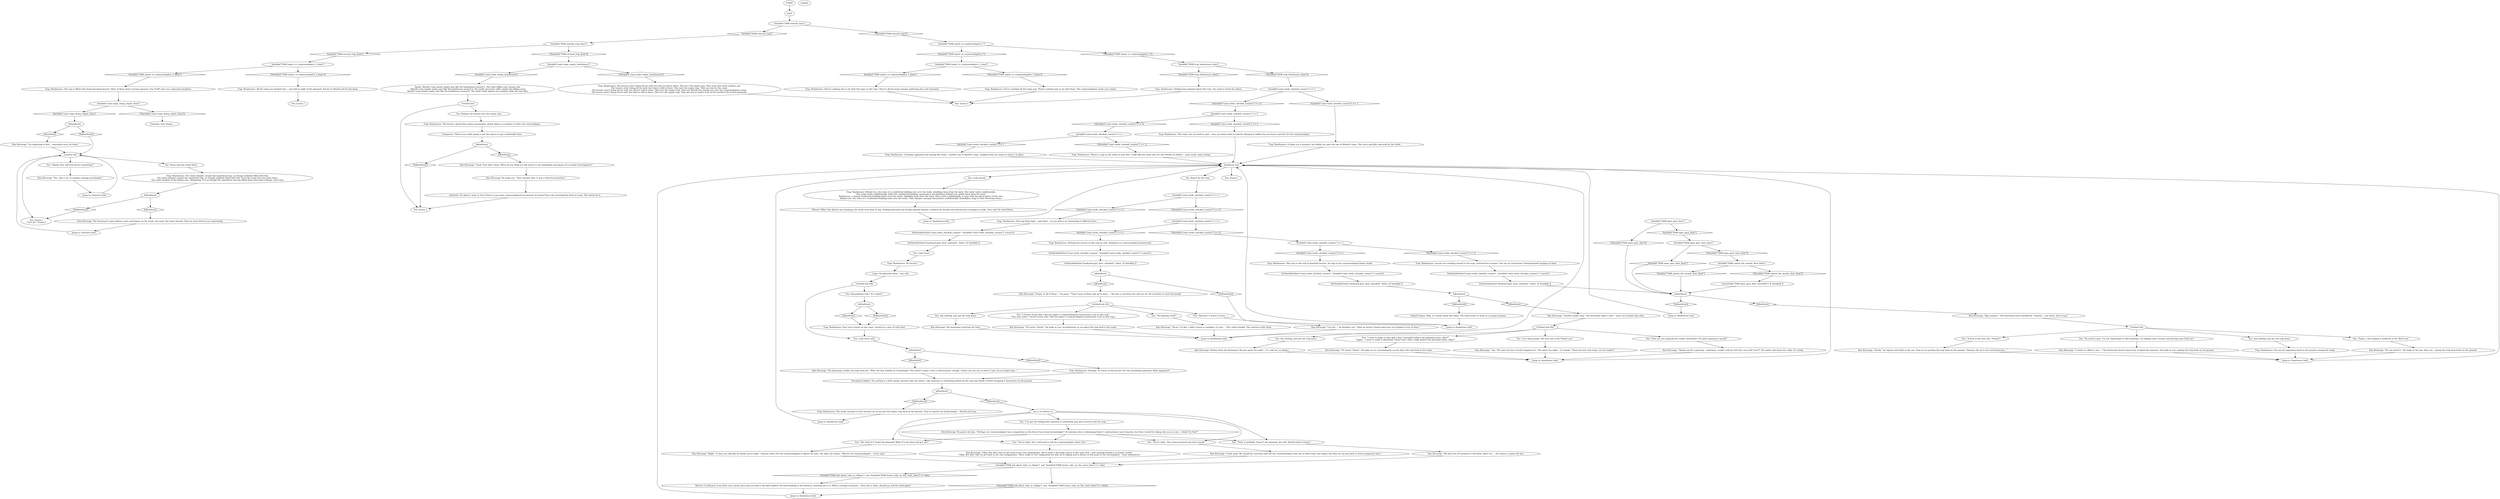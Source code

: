# COAST ORB / reeds by feld
# These reeds are somewhere near Feld. The interactable reeds you can search when Morell tells you to check the phasmid traps. There are traps in these reeds.
# ==================================================
digraph G {
	  0 [label="START"];
	  1 [label="input"];
	  2 [label="You: Look around."];
	  3 [label="You: Say nothing, just put the trap down."];
	  4 [label="Kim Kitsuragi: \"No you weren't.\" He looks at the sea, then you -- laying the trap back down on the ground."];
	  5 [label="Kim Kitsuragi: \"I meant no offence, just...\" The lieutenant doesn't know how to finish the sentence. He looks at you, putting the trap back on the ground."];
	  6 [label="Trap: Boathouses: You set the apparatus back on the ground, among the reeds."];
	  7 [label="Variable[\"coast.reeds_checked_counter\"] == 2"];
	  8 [label="Variable[\"coast.reeds_checked_counter\"] == 2", shape=diamond];
	  9 [label="!(Variable[\"coast.reeds_checked_counter\"] == 2)", shape=diamond];
	  10 [label="IsKimHere()"];
	  11 [label="IsKimHere()", shape=diamond];
	  12 [label="!(IsKimHere())", shape=diamond];
	  13 [label="Jump to: [boathouse hub]"];
	  14 [label="You: Pause and just stand there."];
	  15 [label="Variable[\"TASK.open_gary_door_done\"]"];
	  16 [label="Variable[\"TASK.open_gary_door_done\"]", shape=diamond];
	  17 [label="!(Variable[\"TASK.open_gary_door_done\"])", shape=diamond];
	  18 [label="Variable[\"coast.reeds_checked_counter\"] == 3"];
	  19 [label="Variable[\"coast.reeds_checked_counter\"] == 3", shape=diamond];
	  20 [label="!(Variable[\"coast.reeds_checked_counter\"] == 3)", shape=diamond];
	  21 [label="Trap: Boathouses: There's a trap in the reeds at your feet. Looks like the same one you saw Morell set before -- same mesh, same wiring."];
	  22 [label="You: \"Let's keep going. The next one is the *lucky* one.\""];
	  23 [label="Untitled hub (02)"];
	  24 [label="Jump to: [boathouse hub]"];
	  25 [label="Jump to: [boathouse hub]"];
	  26 [label="You: [Leave.]\n\"Let's go.\" [Leave.]"];
	  27 [label="Kim Kitsuragi: \"Good. Now that's done. When do you think we will return to our impending apocalypse of a murder investigation?\""];
	  28 [label="Composure: They're not really going to get the chance to get comfortable here."];
	  29 [label="boathouse hub"];
	  30 [label="You: [Leave.]"];
	  31 [label="Trap: Boathouses: No locusts!"];
	  32 [label="Kim Kitsuragi: \"Yup. The next one has a *crab* trapped in it.\" He raises his collar -- it's windy. \"These are just crab traps, you do realize?\""];
	  33 [label="SetVariableValue(\"backyard.gary_door_unlocked\", false) --[[ Variable[ ]]"];
	  34 [label="Variable[\"TASK.restock_trap_done\"]"];
	  35 [label="Variable[\"TASK.restock_trap_done\"]", shape=diamond];
	  36 [label="!(Variable[\"TASK.restock_trap_done\"])", shape=diamond];
	  37 [label="Trap: Boathouses: The locusts aren't doing all too well, but they're still in there. This isn't the empty trap. That must have been another one.\nThe locusts aren't doing all too well, but they're still in there. This isn't the empty trap. That one was by the canal.\nThe locusts aren't doing all too well, but they're still in there. This isn't the empty trap. That one Morell was setting up, near the cryptozoologists camp.\nThe locusts aren't doing all too well, but they're still in there. This isn't the empty trap. That one was in Land's End, in the northern tip of this peninsula."];
	  38 [label="endhub"];
	  39 [label="Trap: Boathouses: A familiar apparatus lies among the reeds -- another one of Morell's traps, weighed down by stones to keep it in place."];
	  40 [label="Trap: Boathouses: This trap's not too hard to spot -- once you know what to look for. Keeping it hidden has not been a priority for the cryptozoologist."];
	  41 [label="Variable[\"TASK.trap_boathouses_done\"]"];
	  42 [label="Variable[\"TASK.trap_boathouses_done\"]", shape=diamond];
	  43 [label="!(Variable[\"TASK.trap_boathouses_done\"])", shape=diamond];
	  44 [label="You: Look closer."];
	  45 [label="Jump to: [boathouse hub]"];
	  46 [label="SetVariableValue(\"backyard.gary_door_unlocked\", false) --[[ Variable[ ]]"];
	  47 [label="Kim Kitsuragi: \"I'm beginning to feel... somewhat sorry for them.\""];
	  48 [label="IsKimHere()"];
	  49 [label="IsKimHere()", shape=diamond];
	  50 [label="!(IsKimHere())", shape=diamond];
	  51 [label="Kim Kitsuragi: \"Always up for a good jog -- otherwise, would I still be *on* this case with *you*?\" He smiles and raises his collar. It's windy."];
	  52 [label="Trap: Boathouses: Your voice echoes on the coast, carried by a gust of cold wind."];
	  53 [label="You: \"I do get the feeling that someone or something may have messed with the trap...\""];
	  54 [label="Variable[\"TASK.report_to_cryptozoologists_1_done\"]"];
	  55 [label="Variable[\"TASK.report_to_cryptozoologists_1_done\"]", shape=diamond];
	  56 [label="!(Variable[\"TASK.report_to_cryptozoologists_1_done\"])", shape=diamond];
	  57 [label="You: [Leave.]"];
	  58 [label="You: \"No need to grin. I'm not *expecting* to find anything. I'm helping some citizens and getting some fresh air.\""];
	  59 [label="Inland Empire: Man, it's lonely doing this alone. The wind seems to howl in a strange manner..."];
	  60 [label="Kim Kitsuragi: \"No-no. I'm fine. I didn't mean to complain, it's just...\" He's short-winded. The sentence ends there."];
	  61 [label="Untitled hub (08)"];
	  62 [label="IsKimHere()"];
	  63 [label="IsKimHere()", shape=diamond];
	  64 [label="!(IsKimHere())", shape=diamond];
	  65 [label="You: (Immediately yell.) \"It's empty!\""];
	  66 [label="Trap: Boathouses: Nothing. No traces of the locusts *or* the Insulindian phasmid. What happened?"];
	  67 [label="Perception (Sight): The netting is a little untidy, messier than the others. Like someone or something picked up the trap and shook it before dropping it back down on the ground."];
	  68 [label="Kim Kitsuragi: \"We did *sort of* promise to tell them, didn't we...\" He seems to regret the fact."];
	  69 [label="Kim Kitsuragi: \"Yes. Like a cat, or another teenage psychopath.\""];
	  71 [label="IsKimHere()"];
	  72 [label="IsKimHere()", shape=diamond];
	  73 [label="!(IsKimHere())", shape=diamond];
	  74 [label="SetVariableValue(\"coast.reeds_checked_counter\", Variable[\"coast.reeds_checked_counter\"] +once(1)) "];
	  75 [label="Jump to: [remorse hub]"];
	  76 [label="Trap: Boathouses: Behind you, the ruins of a residential building rise over the reeds, shielding them from the wind. The reeds rustle confidentially.\nThe reeds rustle confidentially, while the residential building, menacing in the darkness behind you, shield them from the wind.\nBehind you, a ruined residential building looms over the reeds, shielding them from the wind. They rustle confidentially, in tune with the pitter-patter of the rain.\nBehind you, the ruins of a residential building loom over the reeds. They whisper amongst themselves confidentially. Snowflakes cling to their shivering stems."];
	  77 [label="Jump to: [boathouse hub]"];
	  78 [label="You: \"But what if it *was* the phasmid? What if it ate them and got out?\""];
	  79 [label="Kim Kitsuragi: \"Right.\" It does not look like he thinks you're right. \"Anyway, that's for the cryptozoologists to figure out now.\" He adds, for clarity: \"*We're* not cryptozoologists -- we're cops.\""];
	  80 [label="Trap: Boathouses: You've checked all the traps now. There's nothing else to do with them. The cryptozoologists await your report."];
	  81 [label="IsKimHere()"];
	  82 [label="IsKimHere()", shape=diamond];
	  83 [label="!(IsKimHere())", shape=diamond];
	  84 [label="You: \"Bummer it wasn't in here...\""];
	  85 [label="Kim Kitsuragi: \"I'm just...\" he breathes out. \"Glad we haven't found some poor cat trapped in one of these.\""];
	  86 [label="IsKimHere()"];
	  87 [label="IsKimHere()", shape=diamond];
	  88 [label="!(IsKimHere())", shape=diamond];
	  89 [label="You: \"You're right. This crypto-research has been stupid.\""];
	  90 [label="Kim Kitsuragi: \"Okay. But after that we get back to our own assignments. We've done a thorough survey of the coast now -- just running around is no longer useful.\"\n\"Okay. But after that we get back to our own assignments. There really is *no* explanation for why we're taking such a detour at this point in the investigation -- none whatsoever.\""];
	  91 [label="Kim Kitsuragi: The lieutenant's gaze follows yours and lingers on the reeds, the sand, the water beyond. Then he turns back to you expectantly."];
	  92 [label="Kim Kitsuragi: Neither does the lieutenant. He just raises his collar -- it's cold out, as always."];
	  93 [label="Kim Kitsuragi: He purses his lips. \"Perhaps our cryptozoologists have competition in the form of an actual entomologist? Or someone else is sabotaging them? I could present more theories, but then I would be taking this on as a case -- which I'm *not*.\""];
	  94 [label="Jump to: [boathouse hub]"];
	  95 [label="Trap: Boathouses: The trap is filled with dead and dying locusts. Most of them aren't moving anymore. You *still* can't see a phasmid anywhere."];
	  96 [label="You: [Leave.]"];
	  97 [label="Trap: Boathouses: All the traps are stocked now -- and still no sight of the phasmid. Return to Morell and let him know."];
	  98 [label="Variable[\"coast.reeds_checked_counter\"] == 3"];
	  99 [label="Variable[\"coast.reeds_checked_counter\"] == 3", shape=diamond];
	  100 [label="!(Variable[\"coast.reeds_checked_counter\"] == 3)", shape=diamond];
	  101 [label="You: Say nothing, just put the trap down."];
	  102 [label="Jump to: [boathouse hub]"];
	  103 [label="You: \"Damn, I was hoping it would be in the *first* one.\""];
	  104 [label="Trap: Boathouses: It takes you a moment, but finally you spot the last of Morell's traps. This one's partially obscured by the reeds..."];
	  105 [label="Trap: Boathouses: Nothing but locusts in this trap as well. Definitely no cryptozoological monstrosity."];
	  106 [label="see_it_to_believe_it"];
	  107 [label="Kim Kitsuragi: \"Good, good. We should be courteous and tell the cryptozoologists that one of their traps was empty, but then we can get back to *our* assignment here.\""];
	  108 [label="You: \"Yeah, it probably *wasn't* the phasmid, but still. Morell needs to know.\""];
	  109 [label="Untitled hub"];
	  110 [label="Kim Kitsuragi: He stops you. \"Don't answer that. It was a rhetorical question.\""];
	  111 [label="Variable[\"TASK.open_gary_door\"]"];
	  112 [label="Variable[\"TASK.open_gary_door\"]", shape=diamond];
	  113 [label="!(Variable[\"TASK.open_gary_door\"])", shape=diamond];
	  114 [label="Variable[\"coast.reeds_checked_counter\"] == 2"];
	  115 [label="Variable[\"coast.reeds_checked_counter\"] == 2", shape=diamond];
	  116 [label="!(Variable[\"coast.reeds_checked_counter\"] == 2)", shape=diamond];
	  117 [label="Trap: Boathouses: Nothing has changed about this trap. You need to check the others."];
	  118 [label="You: \"I want to make it clear that I don't *actually* believe the phasmid exists, okay?\"\n\"Again -- I want to make it absolutely *clear* that I don't really believe the phasmid exists, okay?\""];
	  119 [label="SetVariableValue(\"coast.reeds_checked_counter\", Variable[\"coast.reeds_checked_counter\"] +once(1)) "];
	  120 [label="Variable[\"TASK.report_to_cryptozoologists_3_done\"]"];
	  121 [label="Variable[\"TASK.report_to_cryptozoologists_3_done\"]", shape=diamond];
	  122 [label="!(Variable[\"TASK.report_to_cryptozoologists_3_done\"])", shape=diamond];
	  123 [label="Variable[\"coast.traps_empty_boathouses\"]"];
	  124 [label="Variable[\"coast.traps_empty_boathouses\"]", shape=diamond];
	  125 [label="!(Variable[\"coast.traps_empty_boathouses\"])", shape=diamond];
	  126 [label="You: \"Maybe they will still attract something?\""];
	  127 [label="Jump to: [boathouse hub]"];
	  128 [label="Variable[\"coast.reeds_checked_counter\"] == 1"];
	  129 [label="Variable[\"coast.reeds_checked_counter\"] == 1", shape=diamond];
	  130 [label="!(Variable[\"coast.reeds_checked_counter\"] == 1)", shape=diamond];
	  131 [label="Trap: Boathouses: This trap is also full of panicked locusts. No sign of any cryptozoological beast inside."];
	  132 [label="You: Say nothing, just put the trap down."];
	  133 [label="You: \"I *must* stress that I did not expect a cryptozoological monstrosity to be in this trap.\"\n\"One more time, I *must* stress that I did not expect a cryptozoological monstrosity to be in this trap.\""];
	  134 [label="Kim Kitsuragi: The lieutenant studies the trap with you. \"Well, the bait worked on *something*. This doesn't mean it was a reed-monster, though. Unless you see one in there? I just see an empty trap...\""];
	  135 [label="SetVariableValue(\"coast.reeds_checked_counter\", Variable[\"coast.reeds_checked_counter\"] +once(1)) "];
	  136 [label="CancelTask(\"TASK.open_gary_door_cancelled\")--[[ Variable[ ]]"];
	  137 [label="Kim Kitsuragi: \"Big surprise.\" The lieutenant grins mirthlessly. \"Anyway -- one down, three to go.\""];
	  138 [label="You: \"It'll be in the next one. *Surely*.\""];
	  139 [label="Variable[\"coast.reeds_checked_counter\"] == 1"];
	  140 [label="Variable[\"coast.reeds_checked_counter\"] == 1", shape=diamond];
	  141 [label="!(Variable[\"coast.reeds_checked_counter\"] == 1)", shape=diamond];
	  142 [label="Kim Kitsuragi: The lieutenant stretches his back."];
	  143 [label="You: Look closer still."];
	  144 [label="Variable[\"TASK.ask_about_ruby_in_village\"]  and  Variable[\"TASK.locate_ruby_on_the_coast_done\"] == false"];
	  145 [label="Variable[\"TASK.ask_about_ruby_in_village\"]  and  Variable[\"TASK.locate_ruby_on_the_coast_done\"] == false", shape=diamond];
	  146 [label="!(Variable[\"TASK.ask_about_ruby_in_village\"]  and  Variable[\"TASK.locate_ruby_on_the_coast_done\"] == false)", shape=diamond];
	  147 [label="Jump to: [remorse hub]"];
	  148 [label="Trap: Boathouses: There's nothing else to do with the traps at this time. They're all just lying around, gathering dust and rainwater."];
	  149 [label="Kim Kitsuragi: \"Another empty trap,\" the lieutenant takes a note -- more out of habit than duty."];
	  150 [label="You: \"You're right. But I still need to tell the cryptozoologists about this.\""];
	  151 [label="SetVariableValue(\"backyard.gary_door_unlocked\", false) --[[ Variable[ ]]"];
	  152 [label="Authority: He doesn't want to, but if there is one more cryptozoological run-around, he *must* force the investigation back on track. This better be it..."];
	  153 [label="You: [Leave.]"];
	  154 [label="You: Reach for the trap."];
	  155 [label="Untitled hub"];
	  156 [label="Kim Kitsuragi: \"Surely,\" he repeats and looks at the sea, then at you putting the trap back on the ground. \"Anyway, the air is nice and fresh here...\""];
	  157 [label="Trap: Boathouses: The trap feels light -- and silent -- as you pick it up. Something is different here..."];
	  158 [label="You: \"You getting tired?\""];
	  159 [label="IsKimHere()"];
	  160 [label="IsKimHere()", shape=diamond];
	  161 [label="!(IsKimHere())", shape=diamond];
	  162 [label="IsKimHere()"];
	  163 [label="IsKimHere()", shape=diamond];
	  164 [label="!(IsKimHere())", shape=diamond];
	  165 [label="Empathy: Poor things..."];
	  166 [label="Variable[\"TASK.unlock_the_weasle_door_done\"]"];
	  167 [label="Variable[\"TASK.unlock_the_weasle_door_done\"]", shape=diamond];
	  168 [label="!(Variable[\"TASK.unlock_the_weasle_door_done\"])", shape=diamond];
	  169 [label="Shivers: When this district was booming, the reeds were kept at bay. Nothing obscured the freshly painted façades, nowhere for drunks and adventurous teenagers to hide. Now only the wind blows..."];
	  170 [label="Kim Kitsuragi: \"Of course. Noted.\" He looks at you, incredulously, as you place the trap back in the reeds."];
	  171 [label="Kim Kitsuragi: \"Empty as all of them...\" he pants. \"*One* more of these and we're done...\" His face is red from the cold sea air. He crouches to catch his breath."];
	  172 [label="Untitled hub (02)"];
	  173 [label="Kim Kitsuragi: \"Of course. Noted.\" He looks at you, incredulously, as you place the trap back in the reeds."];
	  174 [label="SetVariableValue(\"backyard.gary_door_unlocked\", false) --[[ Variable[ ]]"];
	  175 [label="Variable[\"coast.traps_dying_regret_done\"]"];
	  176 [label="Variable[\"coast.traps_dying_regret_done\"]", shape=diamond];
	  177 [label="!(Variable[\"coast.traps_dying_regret_done\"])", shape=diamond];
	  178 [label="Trap: Boathouses: The reeds whisper around the sepulchral trap, as though suddenly filled with fear.\nThe reeds whisper around the sepulchral trap, as though suddenly filled with fear. Even the snow does not quiet them.\nThe reeds shudder in the falling rain, whispering. It is as though the sepulchral trap has filled them with some strange, novel fear."];
	  179 [label="Reeds: Morell's trap stands empty, just like the boathouses around it. The wind ruffles your sweaty hair.\n Morell's trap stands empty, just like the boathouses around it. The reeds susurrate softly amidst the falling snow.\nMorell's trap stands empty, just like the boathouses around it. The reeds chafe against one another while the rain falls."];
	  180 [label="You: Release the locusts into the empty trap."];
	  181 [label="Variable[\"TASK.report_to_cryptozoologists_1\"]"];
	  182 [label="Variable[\"TASK.report_to_cryptozoologists_1\"]", shape=diamond];
	  183 [label="!(Variable[\"TASK.report_to_cryptozoologists_1\"])", shape=diamond];
	  184 [label="Trap: Boathouses: Locusts are crawling around in the trap, confused but uneaten. You see no carnivorous *reed-phasmid* gorging on them."];
	  185 [label="You: \"How are you enjoying the cardio, lieutenant? I'm quite enjoying it myself.\""];
	  186 [label="Trap: Boathouses: The reeds continue to hiss around you as you put the empty trap back on the ground. Time to consult the professionals -- Morell and Lena."];
	  187 [label="Logic: No phasmid either -- but still..."];
	  188 [label="Shivers: A cold gust of air dries your sweaty face and you look to the dark shadow the Feld building in the distance, drawing you to it. What a strange sensation... Once this is done, should you ask the wind again?"];
	  189 [label="SetVariableValue(\"coast.reeds_checked_counter\", Variable[\"coast.reeds_checked_counter\"] +once(1)) "];
	  190 [label="Variable[\"TASK.restock_trap\"]"];
	  191 [label="Variable[\"TASK.restock_trap\"]", shape=diamond];
	  192 [label="!(Variable[\"TASK.restock_trap\"])", shape=diamond];
	  193 [label="IsKimHere()"];
	  194 [label="IsKimHere()", shape=diamond];
	  195 [label="!(IsKimHere())", shape=diamond];
	  196 [label="remorse hub"];
	  197 [label="Trap: Boathouses: The locusts, dazed from being transported, slowly begin to acclimate to their new surroundings."];
	  0 -> 1
	  1 -> 190
	  2 -> 76
	  3 -> 6
	  4 -> 127
	  5 -> 127
	  6 -> 127
	  7 -> 8
	  7 -> 9
	  8 -> 105
	  9 -> 139
	  10 -> 11
	  10 -> 12
	  11 -> 149
	  12 -> 59
	  13 -> 29
	  14 -> 178
	  15 -> 16
	  15 -> 17
	  16 -> 62
	  17 -> 166
	  18 -> 19
	  18 -> 20
	  19 -> 104
	  20 -> 114
	  21 -> 29
	  22 -> 32
	  23 -> 185
	  23 -> 118
	  23 -> 132
	  23 -> 22
	  24 -> 29
	  25 -> 29
	  27 -> 110
	  28 -> 48
	  29 -> 2
	  29 -> 30
	  29 -> 154
	  31 -> 187
	  32 -> 24
	  33 -> 44
	  34 -> 35
	  34 -> 36
	  35 -> 120
	  36 -> 123
	  37 -> 153
	  39 -> 29
	  40 -> 29
	  41 -> 42
	  41 -> 43
	  42 -> 117
	  43 -> 18
	  44 -> 31
	  45 -> 29
	  46 -> 10
	  47 -> 196
	  48 -> 49
	  48 -> 50
	  49 -> 27
	  50 -> 96
	  51 -> 24
	  52 -> 143
	  53 -> 93
	  54 -> 56
	  54 -> 55
	  55 -> 148
	  56 -> 80
	  58 -> 5
	  59 -> 13
	  60 -> 45
	  61 -> 65
	  61 -> 143
	  62 -> 64
	  62 -> 63
	  63 -> 137
	  64 -> 77
	  65 -> 71
	  66 -> 67
	  67 -> 86
	  68 -> 144
	  69 -> 75
	  71 -> 72
	  71 -> 73
	  72 -> 52
	  73 -> 52
	  74 -> 33
	  75 -> 196
	  76 -> 169
	  77 -> 29
	  78 -> 79
	  79 -> 144
	  80 -> 153
	  81 -> 82
	  81 -> 83
	  82 -> 171
	  83 -> 13
	  84 -> 85
	  85 -> 45
	  86 -> 88
	  86 -> 87
	  87 -> 106
	  88 -> 186
	  89 -> 107
	  90 -> 144
	  91 -> 147
	  92 -> 24
	  93 -> 89
	  93 -> 150
	  93 -> 108
	  93 -> 78
	  94 -> 29
	  95 -> 175
	  97 -> 57
	  98 -> 99
	  98 -> 100
	  99 -> 157
	  100 -> 7
	  101 -> 142
	  102 -> 29
	  103 -> 4
	  104 -> 29
	  105 -> 189
	  106 -> 108
	  106 -> 78
	  106 -> 53
	  106 -> 150
	  106 -> 89
	  107 -> 144
	  108 -> 68
	  109 -> 96
	  109 -> 180
	  110 -> 152
	  111 -> 112
	  111 -> 113
	  112 -> 15
	  113 -> 62
	  114 -> 115
	  114 -> 116
	  115 -> 40
	  116 -> 128
	  117 -> 153
	  118 -> 170
	  119 -> 174
	  120 -> 121
	  120 -> 122
	  121 -> 95
	  122 -> 97
	  123 -> 124
	  123 -> 125
	  124 -> 179
	  125 -> 37
	  126 -> 69
	  127 -> 29
	  128 -> 129
	  128 -> 130
	  129 -> 39
	  130 -> 21
	  131 -> 135
	  132 -> 92
	  133 -> 173
	  134 -> 67
	  135 -> 46
	  136 -> 62
	  137 -> 155
	  138 -> 156
	  139 -> 140
	  139 -> 141
	  140 -> 131
	  141 -> 184
	  142 -> 45
	  143 -> 159
	  144 -> 145
	  144 -> 146
	  145 -> 188
	  146 -> 94
	  147 -> 196
	  148 -> 153
	  149 -> 23
	  150 -> 90
	  151 -> 81
	  152 -> 96
	  154 -> 98
	  155 -> 58
	  155 -> 3
	  155 -> 138
	  155 -> 103
	  156 -> 127
	  157 -> 74
	  158 -> 60
	  159 -> 160
	  159 -> 161
	  160 -> 134
	  161 -> 66
	  162 -> 163
	  162 -> 164
	  163 -> 47
	  164 -> 196
	  166 -> 168
	  166 -> 167
	  167 -> 62
	  168 -> 136
	  169 -> 102
	  170 -> 24
	  171 -> 172
	  172 -> 101
	  172 -> 84
	  172 -> 133
	  172 -> 158
	  173 -> 45
	  174 -> 62
	  175 -> 176
	  175 -> 177
	  176 -> 162
	  177 -> 165
	  178 -> 193
	  179 -> 109
	  180 -> 197
	  181 -> 182
	  181 -> 183
	  182 -> 54
	  183 -> 41
	  184 -> 119
	  185 -> 51
	  186 -> 25
	  187 -> 61
	  188 -> 94
	  189 -> 151
	  190 -> 192
	  190 -> 191
	  191 -> 34
	  192 -> 181
	  193 -> 194
	  193 -> 195
	  194 -> 91
	  195 -> 26
	  196 -> 26
	  196 -> 126
	  196 -> 14
	  197 -> 28
}

